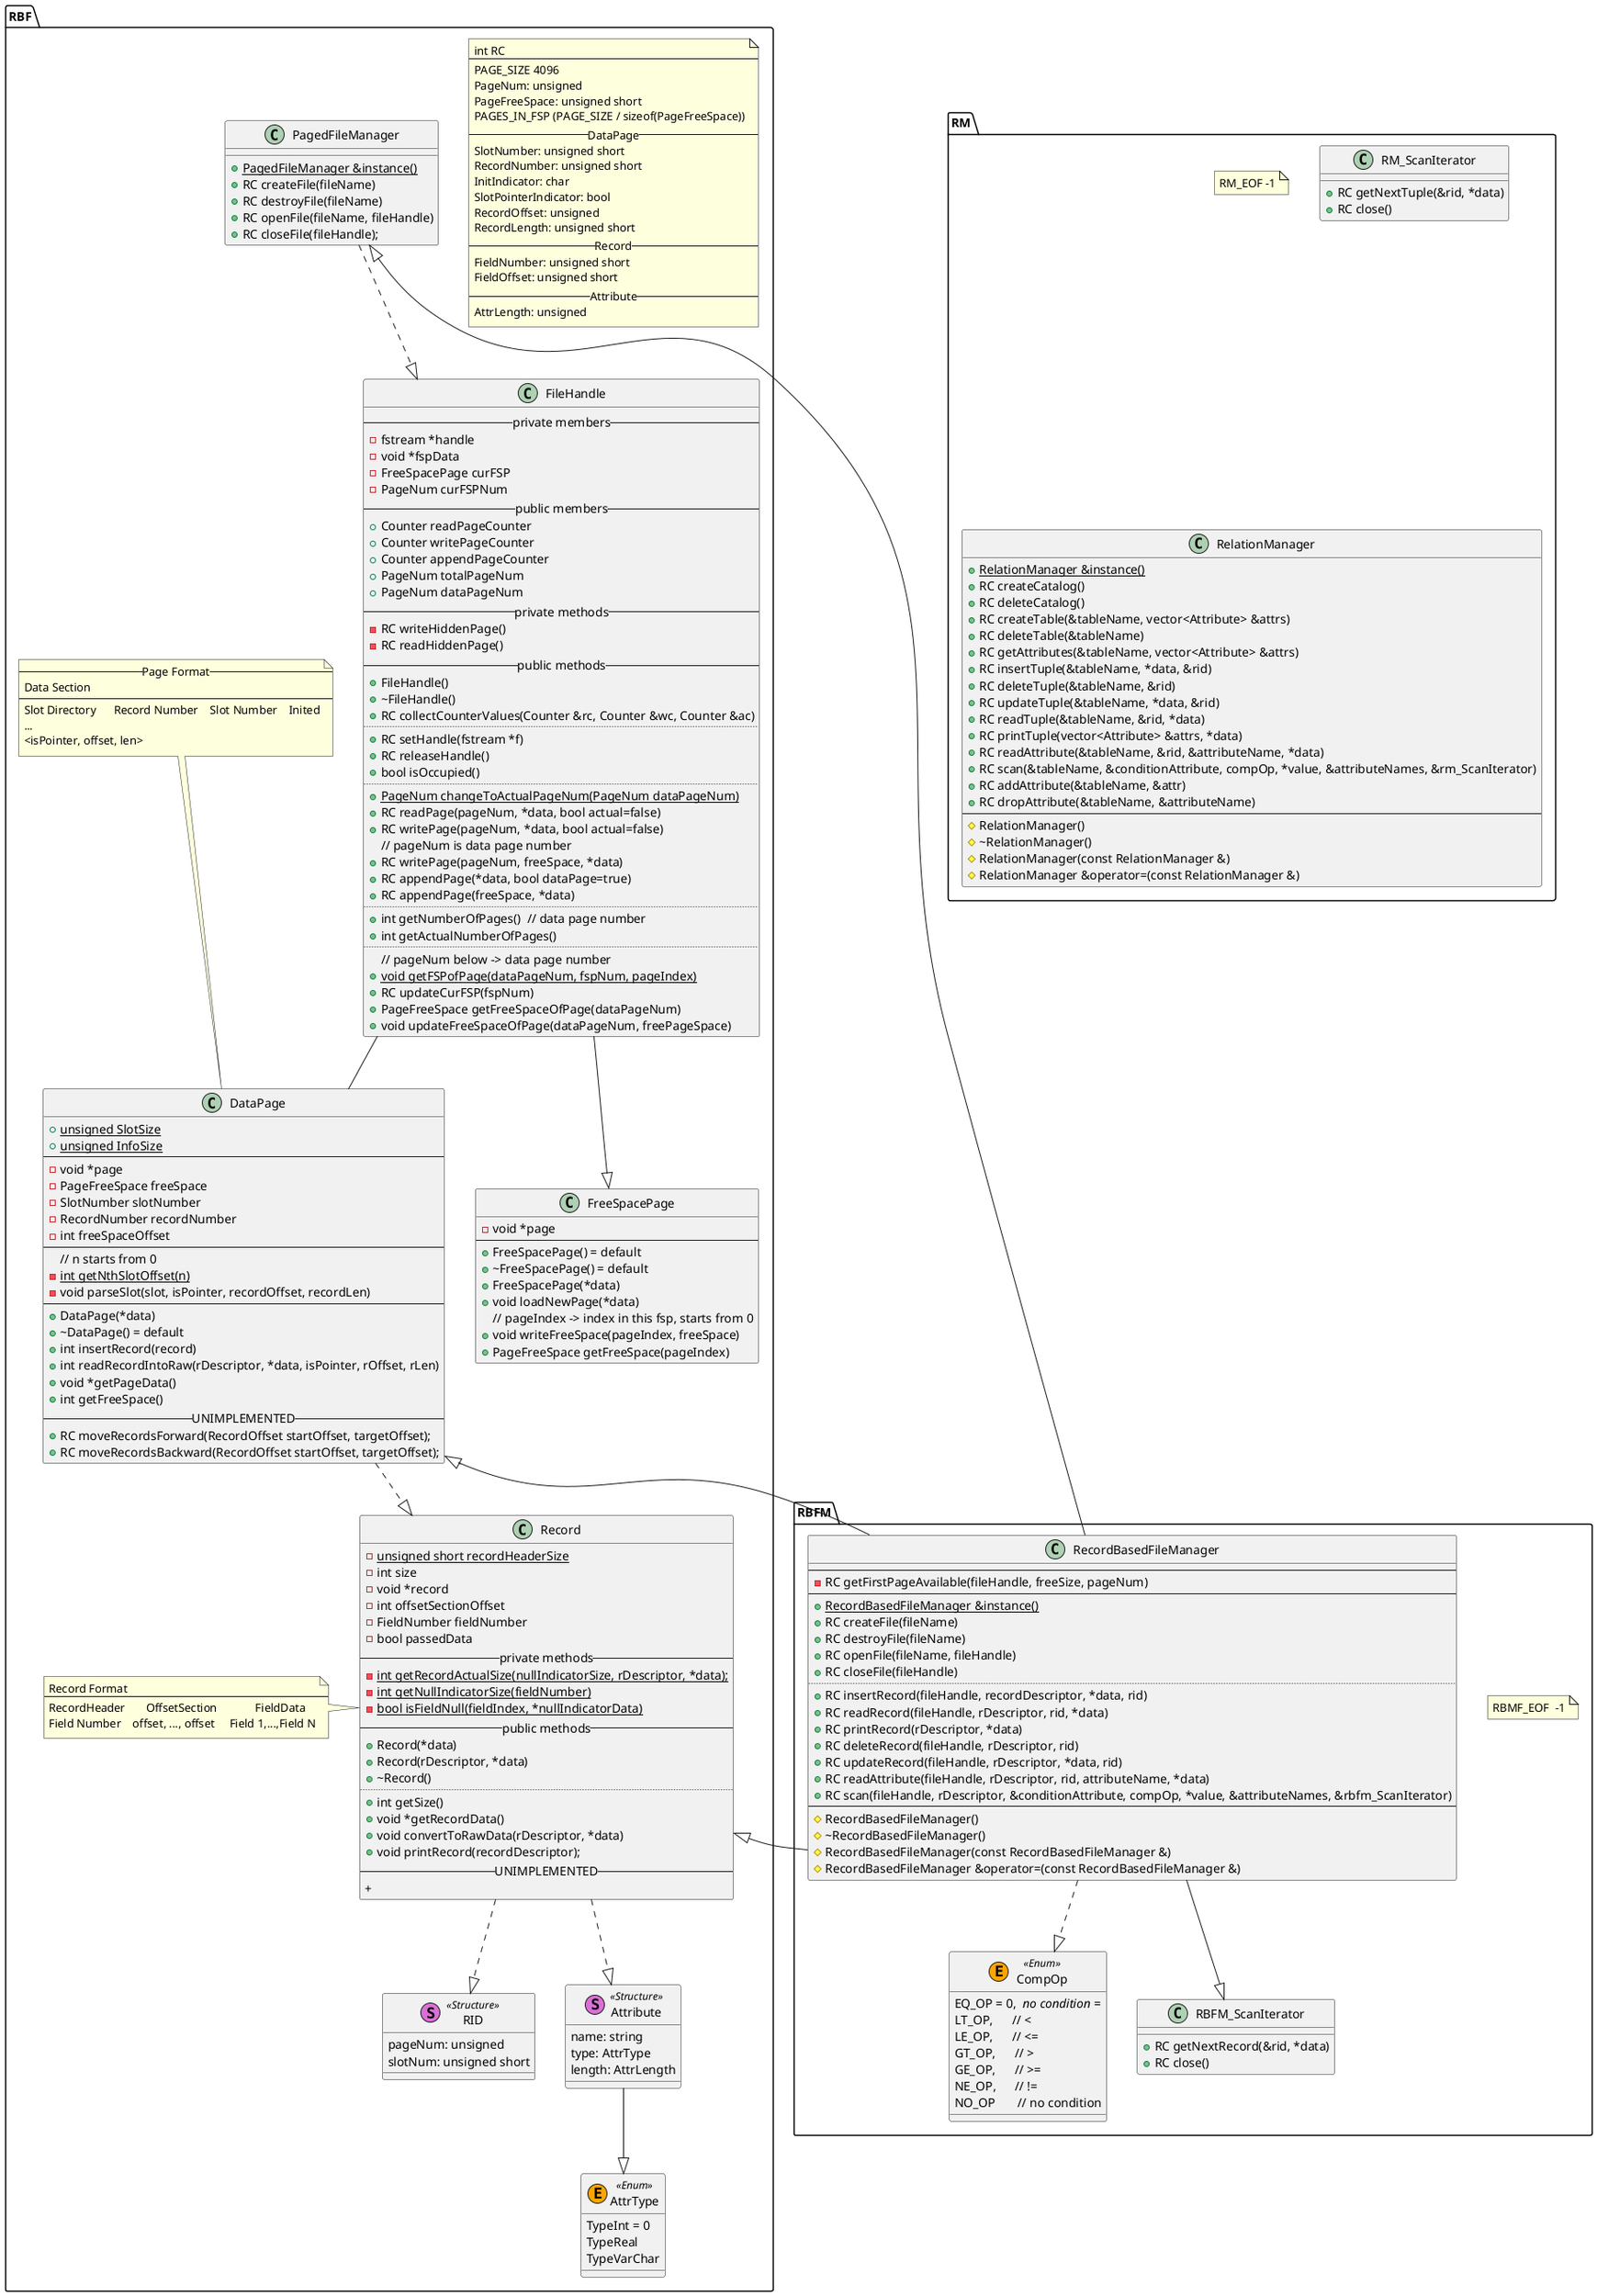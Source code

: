 @startuml

package RBF {

    note as N1
    int RC
    --
    PAGE_SIZE 4096
    PageNum: unsigned
    PageFreeSpace: unsigned short
    PAGES_IN_FSP (PAGE_SIZE / sizeof(PageFreeSpace))
    -- DataPage --
    SlotNumber: unsigned short
    RecordNumber: unsigned short
    InitIndicator: char
    SlotPointerIndicator: bool
    RecordOffset: unsigned
    RecordLength: unsigned short
    -- Record --
    FieldNumber: unsigned short
    FieldOffset: unsigned short
    -- Attribute --
    AttrLength: unsigned
    end note

    PagedFileManager ..|> FileHandle
    FileHandle --|> FreeSpacePage
    FileHandle -- DataPage
    DataPage ..|> Record

    class PagedFileManager {
        {static} +PagedFileManager &instance()
        +RC createFile(fileName)
        +RC destroyFile(fileName)
        +RC openFile(fileName, fileHandle)
        +RC closeFile(fileHandle);
    }

    class FileHandle {
        -- private members --
        -fstream *handle
        -void *fspData
        -FreeSpacePage curFSP
        -PageNum curFSPNum
        -- public members --
        +Counter readPageCounter
        +Counter writePageCounter
        +Counter appendPageCounter
        +PageNum totalPageNum
        +PageNum dataPageNum
        -- private methods --
        -RC writeHiddenPage()
        -RC readHiddenPage()
        -- public methods --
        +FileHandle()
        +~FileHandle()
        +RC collectCounterValues(Counter &rc, Counter &wc, Counter &ac)
        ..
        +RC setHandle(fstream *f)
        +RC releaseHandle()
        +bool isOccupied()
        ..
        {static} +PageNum changeToActualPageNum(PageNum dataPageNum)
        +RC readPage(pageNum, *data, bool actual=false)
        +RC writePage(pageNum, *data, bool actual=false)
        // pageNum is data page number
        +RC writePage(pageNum, freeSpace, *data)
        +RC appendPage(*data, bool dataPage=true)
        +RC appendPage(freeSpace, *data)
        ..
        +int getNumberOfPages()  // data page number
        +int getActualNumberOfPages()
        ..
        // pageNum below -> data page number
        {static} +void getFSPofPage(dataPageNum, fspNum, pageIndex)
        +RC updateCurFSP(fspNum)
        +PageFreeSpace getFreeSpaceOfPage(dataPageNum)
        +void updateFreeSpaceOfPage(dataPageNum, freePageSpace)
    }

    note top of DataPage
    -- Page Format --
    Data Section
    --
    Slot Directory      Record Number    Slot Number    Inited
    ...
    <isPointer, offset, len>
    end note

    class DataPage {
        {static} +unsigned SlotSize
        {static} +unsigned InfoSize
        --
        -void *page
        -PageFreeSpace freeSpace
        -SlotNumber slotNumber
        -RecordNumber recordNumber
        -int freeSpaceOffset
        --
        // n starts from 0
        -{static} int getNthSlotOffset(n)
        -void parseSlot(slot, isPointer, recordOffset, recordLen)
        --
        +DataPage(*data)
        +~DataPage() = default
        +int insertRecord(record)
        +int readRecordIntoRaw(rDescriptor, *data, isPointer, rOffset, rLen)
        +void *getPageData()
        +int getFreeSpace()
        -- UNIMPLEMENTED --
        +RC moveRecordsForward(RecordOffset startOffset, targetOffset);
        +RC moveRecordsBackward(RecordOffset startOffset, targetOffset);
    }

    class FreeSpacePage {
        -void *page
        --
        +FreeSpacePage() = default
        +~FreeSpacePage() = default
        +FreeSpacePage(*data)
        +void loadNewPage(*data)
        // pageIndex -> index in this fsp, starts from 0
        +void writeFreeSpace(pageIndex, freeSpace)
        +PageFreeSpace getFreeSpace(pageIndex)
    }

    Record ..|> RID

    class RID <<(S,orchid) Structure>> {
        pageNum: unsigned
        slotNum: unsigned short
    }

    class AttrType <<(E, orange) Enum>> {
        TypeInt = 0
        TypeReal
        TypeVarChar
    }

    Attribute --|>AttrType
    Record ..|> Attribute

    class Attribute <<(S, orchid) Structure>> {
        name: string
        type: AttrType
        length: AttrLength
    }

    class Record {
        {static} -unsigned short recordHeaderSize
        -int size
        -void *record
        -int offsetSectionOffset
        -FieldNumber fieldNumber
        -bool passedData
        -- private methods --
        {static} -int getRecordActualSize(nullIndicatorSize, rDescriptor, *data);
        {static} -int getNullIndicatorSize(fieldNumber)
        {static} -bool isFieldNull(fieldIndex, *nullIndicatorData)
        -- public methods --
        +Record(*data)
        +Record(rDescriptor, *data)
        +~Record()
        ..
        +int getSize()
        +void *getRecordData()
        +void convertToRawData(rDescriptor, *data)
        +void printRecord(recordDescriptor);
        -- UNIMPLEMENTED --
        +
    }

    note left of Record
    Record Format
    ----
    RecordHeader       OffsetSection             FieldData
    Field Number    offset, ..., offset     Field 1,...,Field N
    end note
}

package RBFM {

    note as N2
    RBMF_EOF  -1
    end note

    class CompOp<<(E, orange) Enum>> {
        EQ_OP = 0, // no condition// =
        LT_OP,      // <
        LE_OP,      // <=
        GT_OP,      // >
        GE_OP,      // >=
        NE_OP,      // !=
        NO_OP       // no condition
    }

    class RBFM_ScanIterator {
        +RC getNextRecord(&rid, *data)
        +RC close()
    }

    DataPage <|-- RecordBasedFileManager
    Record <|-- RecordBasedFileManager
    RecordBasedFileManager --|> PagedFileManager
    RecordBasedFileManager --|> RBFM_ScanIterator
    RecordBasedFileManager ..|> CompOp

    class RecordBasedFileManager {
        --
        -RC getFirstPageAvailable(fileHandle, freeSize, pageNum)
        --
        {static} +RecordBasedFileManager &instance()
        +RC createFile(fileName)
        +RC destroyFile(fileName)
        +RC openFile(fileName, fileHandle)
        +RC closeFile(fileHandle)
        ..
        +RC insertRecord(fileHandle, recordDescriptor, *data, rid)
        +RC readRecord(fileHandle, rDescriptor, rid, *data)
        +RC printRecord(rDescriptor, *data)
        +RC deleteRecord(fileHandle, rDescriptor, rid)
        +RC updateRecord(fileHandle, rDescriptor, *data, rid)
        +RC readAttribute(fileHandle, rDescriptor, rid, attributeName, *data)
        +RC scan(fileHandle, rDescriptor, &conditionAttribute, compOp, *value, &attributeNames, &rbfm_ScanIterator)
        --
        #RecordBasedFileManager()
        #~RecordBasedFileManager()
        #RecordBasedFileManager(const RecordBasedFileManager &)
        #RecordBasedFileManager &operator=(const RecordBasedFileManager &)
    }

}

package RM {
    note as N3
    RM_EOF -1
    end note

    class RM_ScanIterator {
        +RC getNextTuple(&rid, *data)
        +RC close()
    }

    class RelationManager {
        {static} +RelationManager &instance()
        +RC createCatalog()
        +RC deleteCatalog()
        +RC createTable(&tableName, vector<Attribute> &attrs)
        +RC deleteTable(&tableName)
        +RC getAttributes(&tableName, vector<Attribute> &attrs)
        +RC insertTuple(&tableName, *data, &rid)
        +RC deleteTuple(&tableName, &rid)
        +RC updateTuple(&tableName, *data, &rid)
        +RC readTuple(&tableName, &rid, *data)
        +RC printTuple(vector<Attribute> &attrs, *data)
        +RC readAttribute(&tableName, &rid, &attributeName, *data)
        +RC scan(&tableName, &conditionAttribute, compOp, *value, &attributeNames, &rm_ScanIterator)
        +RC addAttribute(&tableName, &attr)
        +RC dropAttribute(&tableName, &attributeName)
        --
        #RelationManager()
        #~RelationManager()
        #RelationManager(const RelationManager &)
        #RelationManager &operator=(const RelationManager &)
    }
}


@enduml